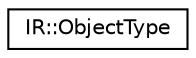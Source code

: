 digraph "Graphical Class Hierarchy"
{
  edge [fontname="Helvetica",fontsize="10",labelfontname="Helvetica",labelfontsize="10"];
  node [fontname="Helvetica",fontsize="10",shape=record];
  rankdir="LR";
  Node0 [label="IR::ObjectType",height=0.2,width=0.4,color="black", fillcolor="white", style="filled",URL="$struct_i_r_1_1_object_type.html"];
}
